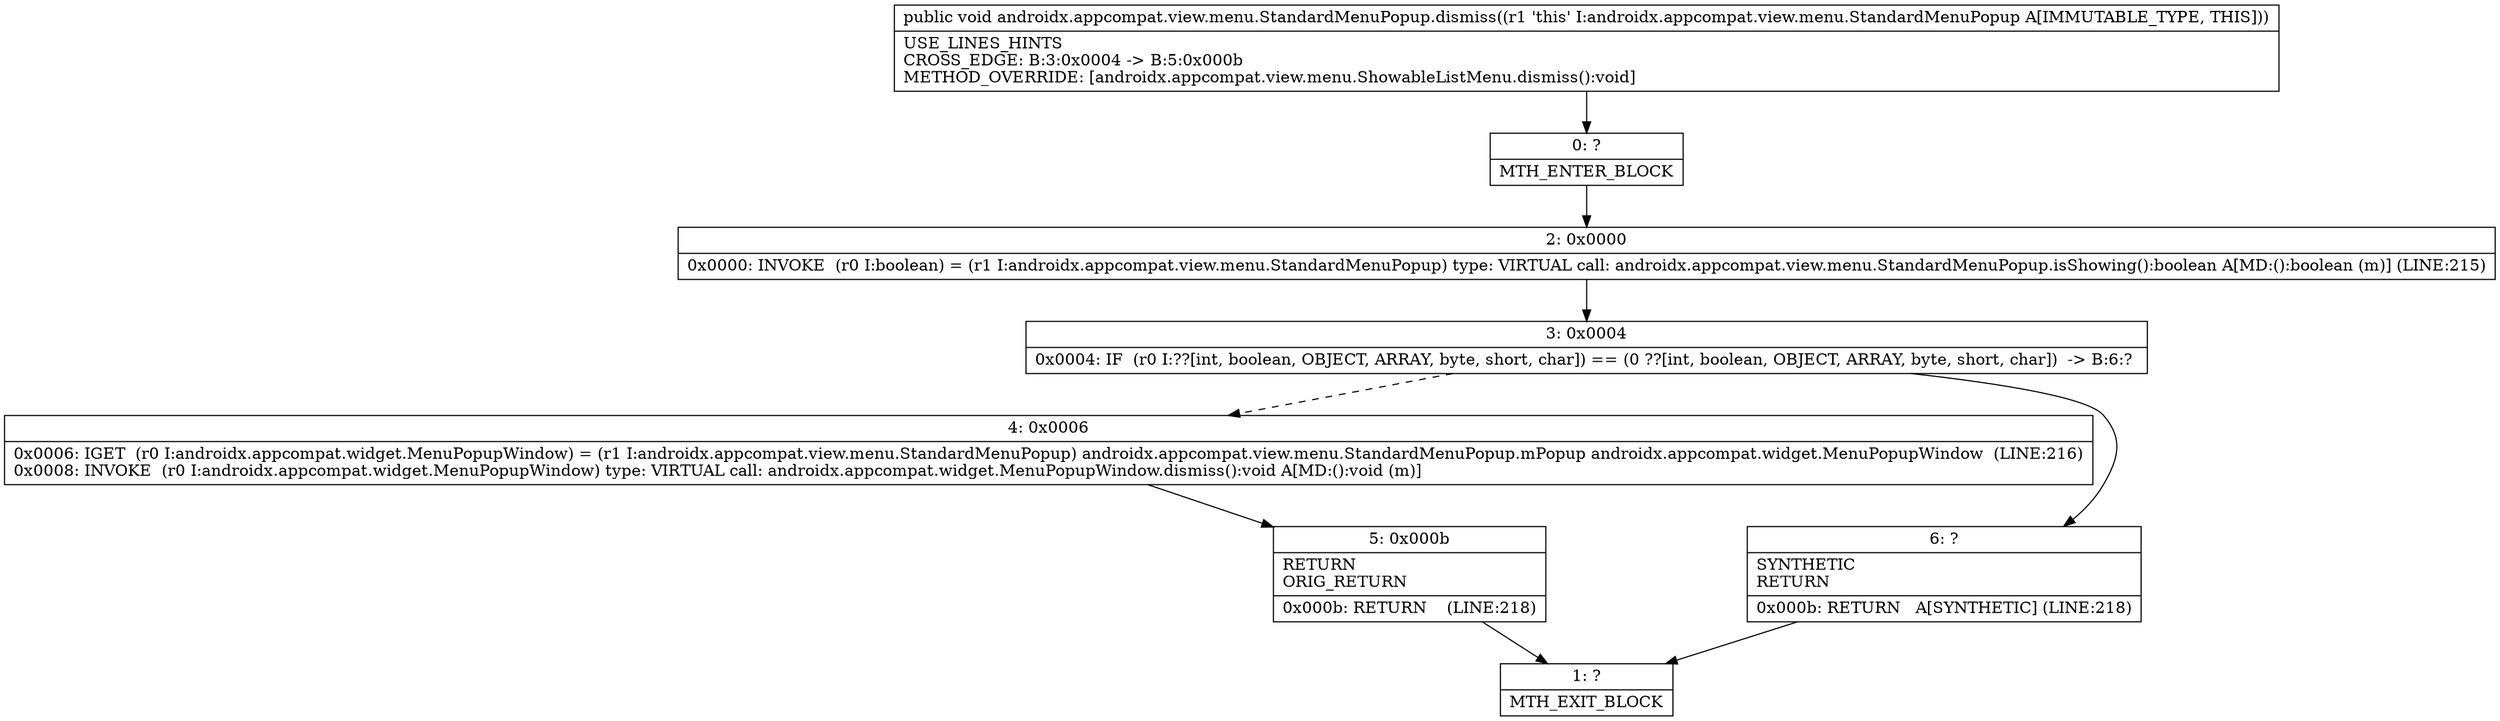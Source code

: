 digraph "CFG forandroidx.appcompat.view.menu.StandardMenuPopup.dismiss()V" {
Node_0 [shape=record,label="{0\:\ ?|MTH_ENTER_BLOCK\l}"];
Node_2 [shape=record,label="{2\:\ 0x0000|0x0000: INVOKE  (r0 I:boolean) = (r1 I:androidx.appcompat.view.menu.StandardMenuPopup) type: VIRTUAL call: androidx.appcompat.view.menu.StandardMenuPopup.isShowing():boolean A[MD:():boolean (m)] (LINE:215)\l}"];
Node_3 [shape=record,label="{3\:\ 0x0004|0x0004: IF  (r0 I:??[int, boolean, OBJECT, ARRAY, byte, short, char]) == (0 ??[int, boolean, OBJECT, ARRAY, byte, short, char])  \-\> B:6:? \l}"];
Node_4 [shape=record,label="{4\:\ 0x0006|0x0006: IGET  (r0 I:androidx.appcompat.widget.MenuPopupWindow) = (r1 I:androidx.appcompat.view.menu.StandardMenuPopup) androidx.appcompat.view.menu.StandardMenuPopup.mPopup androidx.appcompat.widget.MenuPopupWindow  (LINE:216)\l0x0008: INVOKE  (r0 I:androidx.appcompat.widget.MenuPopupWindow) type: VIRTUAL call: androidx.appcompat.widget.MenuPopupWindow.dismiss():void A[MD:():void (m)]\l}"];
Node_5 [shape=record,label="{5\:\ 0x000b|RETURN\lORIG_RETURN\l|0x000b: RETURN    (LINE:218)\l}"];
Node_1 [shape=record,label="{1\:\ ?|MTH_EXIT_BLOCK\l}"];
Node_6 [shape=record,label="{6\:\ ?|SYNTHETIC\lRETURN\l|0x000b: RETURN   A[SYNTHETIC] (LINE:218)\l}"];
MethodNode[shape=record,label="{public void androidx.appcompat.view.menu.StandardMenuPopup.dismiss((r1 'this' I:androidx.appcompat.view.menu.StandardMenuPopup A[IMMUTABLE_TYPE, THIS]))  | USE_LINES_HINTS\lCROSS_EDGE: B:3:0x0004 \-\> B:5:0x000b\lMETHOD_OVERRIDE: [androidx.appcompat.view.menu.ShowableListMenu.dismiss():void]\l}"];
MethodNode -> Node_0;Node_0 -> Node_2;
Node_2 -> Node_3;
Node_3 -> Node_4[style=dashed];
Node_3 -> Node_6;
Node_4 -> Node_5;
Node_5 -> Node_1;
Node_6 -> Node_1;
}

